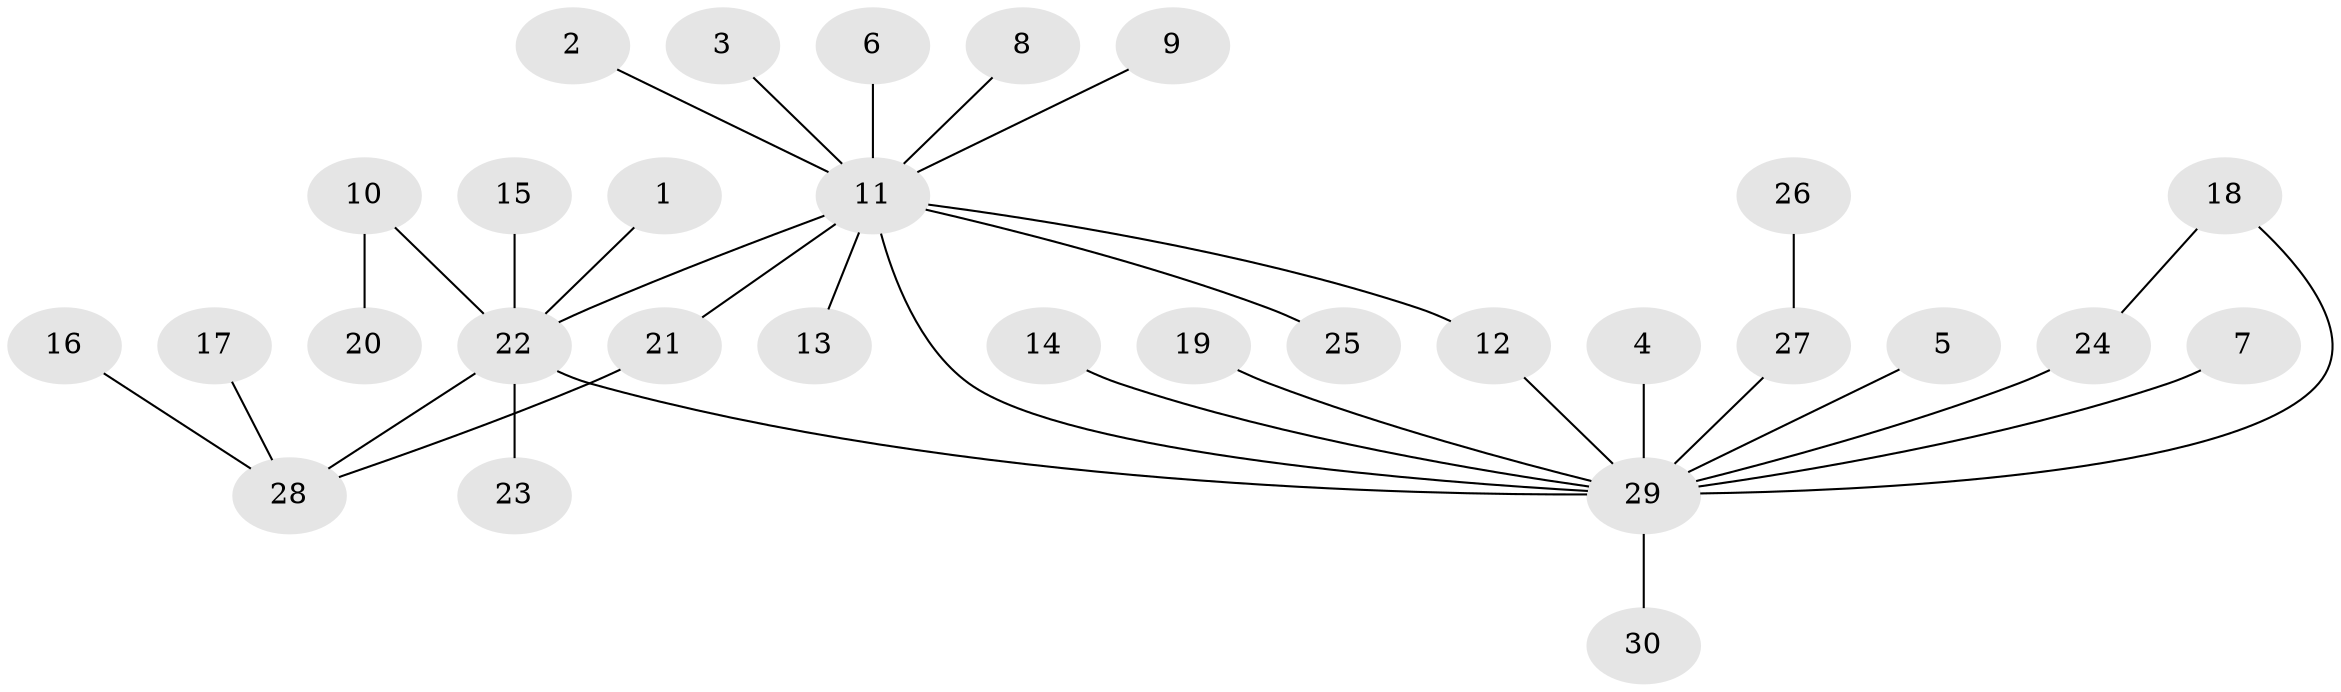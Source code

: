 // original degree distribution, {14: 0.01694915254237288, 9: 0.01694915254237288, 2: 0.13559322033898305, 15: 0.01694915254237288, 3: 0.0847457627118644, 4: 0.06779661016949153, 1: 0.6440677966101694, 5: 0.01694915254237288}
// Generated by graph-tools (version 1.1) at 2025/49/03/09/25 03:49:50]
// undirected, 30 vertices, 33 edges
graph export_dot {
graph [start="1"]
  node [color=gray90,style=filled];
  1;
  2;
  3;
  4;
  5;
  6;
  7;
  8;
  9;
  10;
  11;
  12;
  13;
  14;
  15;
  16;
  17;
  18;
  19;
  20;
  21;
  22;
  23;
  24;
  25;
  26;
  27;
  28;
  29;
  30;
  1 -- 22 [weight=1.0];
  2 -- 11 [weight=1.0];
  3 -- 11 [weight=1.0];
  4 -- 29 [weight=1.0];
  5 -- 29 [weight=1.0];
  6 -- 11 [weight=1.0];
  7 -- 29 [weight=1.0];
  8 -- 11 [weight=1.0];
  9 -- 11 [weight=1.0];
  10 -- 20 [weight=1.0];
  10 -- 22 [weight=1.0];
  11 -- 12 [weight=1.0];
  11 -- 13 [weight=1.0];
  11 -- 21 [weight=1.0];
  11 -- 22 [weight=1.0];
  11 -- 25 [weight=1.0];
  11 -- 29 [weight=1.0];
  12 -- 29 [weight=1.0];
  14 -- 29 [weight=1.0];
  15 -- 22 [weight=1.0];
  16 -- 28 [weight=1.0];
  17 -- 28 [weight=1.0];
  18 -- 24 [weight=1.0];
  18 -- 29 [weight=1.0];
  19 -- 29 [weight=1.0];
  21 -- 28 [weight=1.0];
  22 -- 23 [weight=1.0];
  22 -- 28 [weight=1.0];
  22 -- 29 [weight=1.0];
  24 -- 29 [weight=1.0];
  26 -- 27 [weight=1.0];
  27 -- 29 [weight=1.0];
  29 -- 30 [weight=1.0];
}

